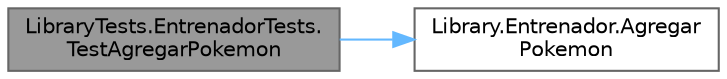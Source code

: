digraph "LibraryTests.EntrenadorTests.TestAgregarPokemon"
{
 // INTERACTIVE_SVG=YES
 // LATEX_PDF_SIZE
  bgcolor="transparent";
  edge [fontname=Helvetica,fontsize=10,labelfontname=Helvetica,labelfontsize=10];
  node [fontname=Helvetica,fontsize=10,shape=box,height=0.2,width=0.4];
  rankdir="LR";
  Node1 [id="Node000001",label="LibraryTests.EntrenadorTests.\lTestAgregarPokemon",height=0.2,width=0.4,color="gray40", fillcolor="grey60", style="filled", fontcolor="black",tooltip="Este test comprueba que se agregue correctamente un Pokémon al catálogo."];
  Node1 -> Node2 [id="edge1_Node000001_Node000002",color="steelblue1",style="solid",tooltip=" "];
  Node2 [id="Node000002",label="Library.Entrenador.Agregar\lPokemon",height=0.2,width=0.4,color="grey40", fillcolor="white", style="filled",URL="$classLibrary_1_1Entrenador.html#a1c36ee3384dbf4e27738cac2b4714c8f",tooltip="Agrega un Pokémon al catálogo del entrenador."];
}
